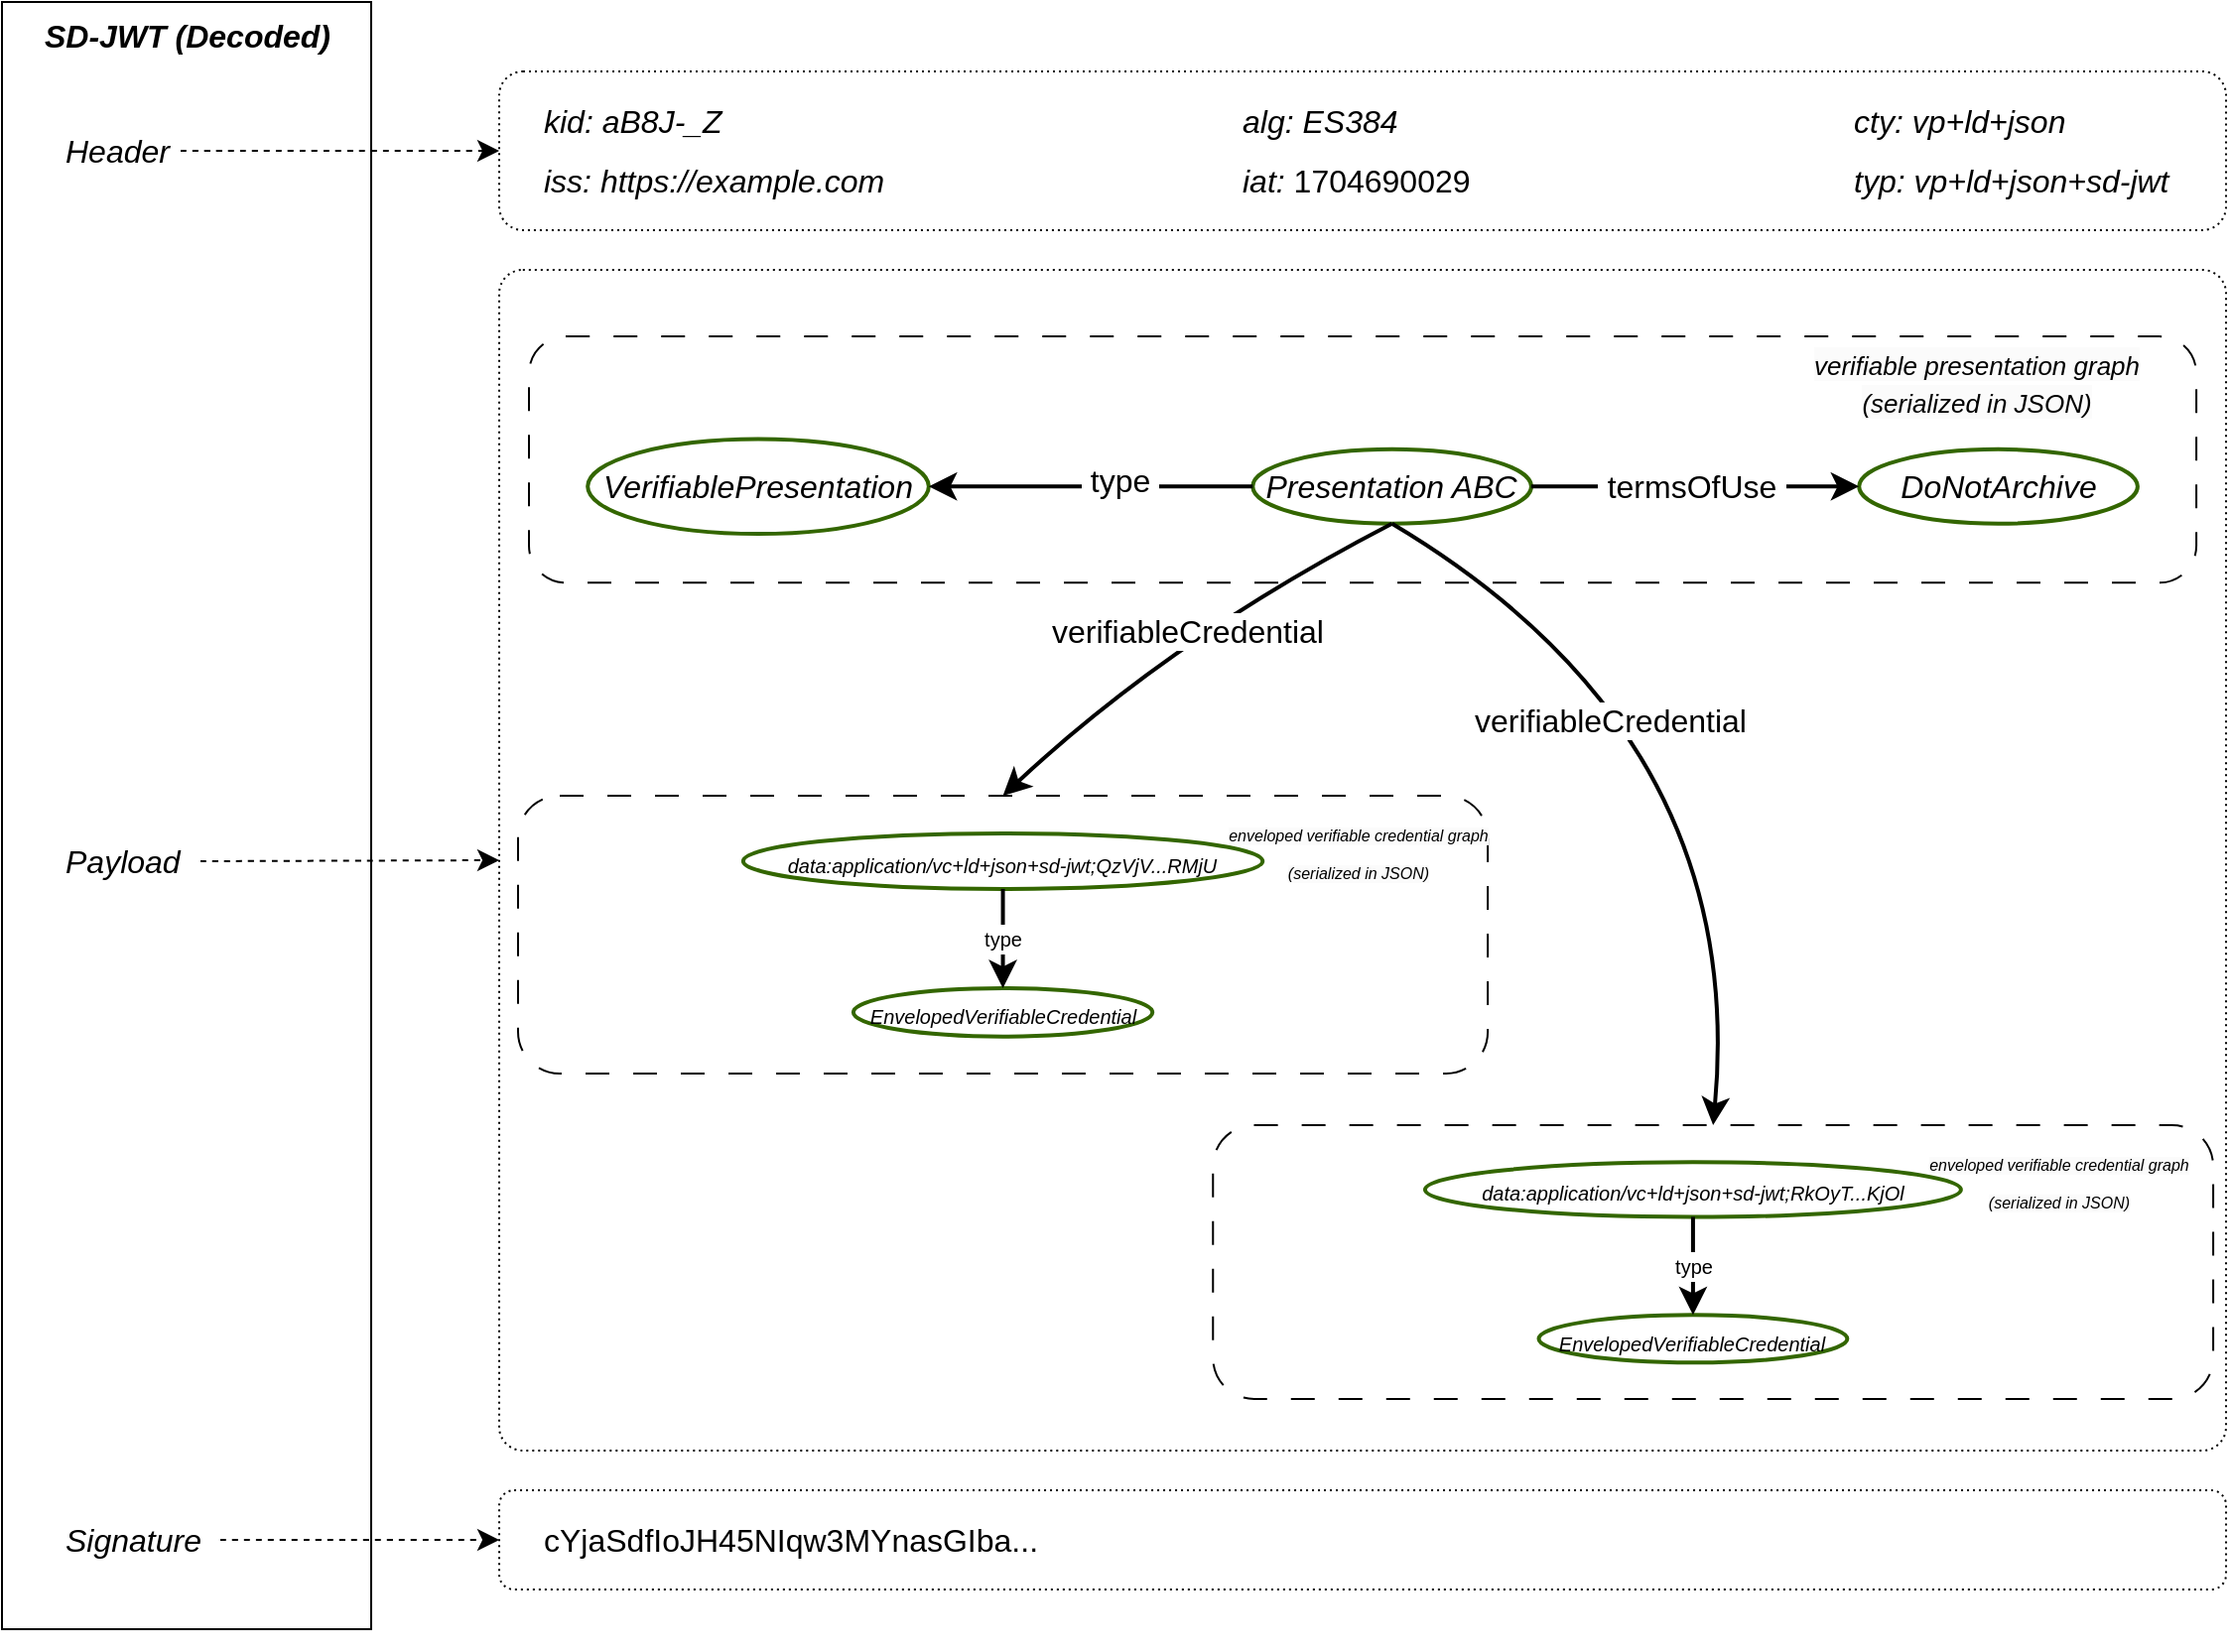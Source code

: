<mxfile version="22.1.16" type="device">
  <diagram name="Page-1" id="ZRe_wIOORr0k_d4isBBX">
    <mxGraphModel dx="2960" dy="2139" grid="1" gridSize="10" guides="1" tooltips="1" connect="1" arrows="1" fold="1" page="1" pageScale="1" pageWidth="1169" pageHeight="827" math="0" shadow="0">
      <root>
        <mxCell id="0" />
        <mxCell id="1" parent="0" />
        <mxCell id="l4elXfhYGXROxwvpLcCw-24" value="" style="rounded=0;whiteSpace=wrap;html=1;fontSize=16;fillColor=none;" parent="1" vertex="1">
          <mxGeometry x="-1140" y="-825" width="186" height="820" as="geometry" />
        </mxCell>
        <mxCell id="l4elXfhYGXROxwvpLcCw-27" value="&lt;i&gt;&lt;b&gt;SD-JWT (Decoded)&lt;/b&gt;&lt;/i&gt;" style="text;strokeColor=none;fillColor=none;html=1;align=center;verticalAlign=middle;whiteSpace=wrap;rounded=0;fontSize=16;" parent="1" vertex="1">
          <mxGeometry x="-1136.5" y="-825" width="179" height="34" as="geometry" />
        </mxCell>
        <mxCell id="l4elXfhYGXROxwvpLcCw-32" style="edgeStyle=none;curved=1;rounded=0;orthogonalLoop=1;jettySize=auto;html=1;exitX=1;exitY=0.5;exitDx=0;exitDy=0;fontSize=12;startSize=8;endSize=8;entryX=0;entryY=0.5;entryDx=0;entryDy=0;dashed=1;" parent="1" source="l4elXfhYGXROxwvpLcCw-28" target="ER31MuB_UY-cCxpY8kVJ-3" edge="1">
          <mxGeometry relative="1" as="geometry">
            <mxPoint x="-887" y="-810" as="targetPoint" />
          </mxGeometry>
        </mxCell>
        <mxCell id="l4elXfhYGXROxwvpLcCw-28" value="Header" style="text;strokeColor=none;fillColor=none;html=1;align=left;verticalAlign=middle;whiteSpace=wrap;rounded=0;fontSize=16;fontStyle=2" parent="1" vertex="1">
          <mxGeometry x="-1110" y="-765" width="60" height="30" as="geometry" />
        </mxCell>
        <mxCell id="l4elXfhYGXROxwvpLcCw-29" value="Payload&amp;nbsp;&amp;nbsp;" style="text;strokeColor=none;fillColor=none;html=1;align=left;verticalAlign=middle;whiteSpace=wrap;rounded=0;fontSize=16;fontStyle=2" parent="1" vertex="1">
          <mxGeometry x="-1110" y="-407" width="70" height="30" as="geometry" />
        </mxCell>
        <mxCell id="l4elXfhYGXROxwvpLcCw-30" value="Signature" style="text;strokeColor=none;fillColor=none;html=1;align=left;verticalAlign=middle;whiteSpace=wrap;rounded=0;fontSize=16;fontStyle=2" parent="1" vertex="1">
          <mxGeometry x="-1110" y="-65" width="80" height="30" as="geometry" />
        </mxCell>
        <mxCell id="l4elXfhYGXROxwvpLcCw-33" style="edgeStyle=none;curved=1;rounded=0;orthogonalLoop=1;jettySize=auto;html=1;fontSize=12;startSize=8;endSize=8;dashed=1;exitX=1;exitY=0.5;exitDx=0;exitDy=0;entryX=0;entryY=0.5;entryDx=0;entryDy=0;" parent="1" source="l4elXfhYGXROxwvpLcCw-29" target="LiLZqgPSFhY8t4uFKLDl-37" edge="1">
          <mxGeometry relative="1" as="geometry">
            <mxPoint x="-1037" y="-515" as="sourcePoint" />
            <mxPoint x="-930" y="-325" as="targetPoint" />
          </mxGeometry>
        </mxCell>
        <mxCell id="l4elXfhYGXROxwvpLcCw-34" style="edgeStyle=none;curved=1;rounded=0;orthogonalLoop=1;jettySize=auto;html=1;fontSize=12;startSize=8;endSize=8;entryX=0;entryY=0.5;entryDx=0;entryDy=0;dashed=1;exitX=1;exitY=0.5;exitDx=0;exitDy=0;" parent="1" source="l4elXfhYGXROxwvpLcCw-30" target="l4elXfhYGXROxwvpLcCw-14" edge="1">
          <mxGeometry relative="1" as="geometry">
            <mxPoint x="-1030" y="30" as="sourcePoint" />
            <mxPoint x="-887" y="-167" as="targetPoint" />
          </mxGeometry>
        </mxCell>
        <mxCell id="ER31MuB_UY-cCxpY8kVJ-5" value="" style="group" parent="1" vertex="1" connectable="0">
          <mxGeometry x="-889.48" y="-75" width="870" height="50" as="geometry" />
        </mxCell>
        <mxCell id="l4elXfhYGXROxwvpLcCw-14" value="" style="rounded=1;whiteSpace=wrap;html=1;fontSize=16;fillColor=none;dashed=1;dashPattern=1 2;" parent="ER31MuB_UY-cCxpY8kVJ-5" vertex="1">
          <mxGeometry width="870" height="50" as="geometry" />
        </mxCell>
        <mxCell id="JoZCwbDOvjXTbyjPgoR8-8" value="cYjaSdfIoJH45NIqw3MYnasGIba..." style="text;strokeColor=none;fillColor=none;html=1;align=left;verticalAlign=middle;whiteSpace=wrap;rounded=0;fontSize=16;" parent="ER31MuB_UY-cCxpY8kVJ-5" vertex="1">
          <mxGeometry x="20" y="10" width="410" height="30" as="geometry" />
        </mxCell>
        <mxCell id="XJYCpRgOPPuGHDB51-7d-9" value="" style="group" parent="1" vertex="1" connectable="0">
          <mxGeometry x="-889.49" y="-790" width="870" height="80" as="geometry" />
        </mxCell>
        <mxCell id="ER31MuB_UY-cCxpY8kVJ-3" value="" style="rounded=1;whiteSpace=wrap;html=1;fontSize=16;fillColor=none;dashed=1;dashPattern=1 2;" parent="XJYCpRgOPPuGHDB51-7d-9" vertex="1">
          <mxGeometry width="870" height="80" as="geometry" />
        </mxCell>
        <mxCell id="XJYCpRgOPPuGHDB51-7d-8" value="" style="group" parent="XJYCpRgOPPuGHDB51-7d-9" vertex="1" connectable="0">
          <mxGeometry x="20" y="10" width="830" height="60" as="geometry" />
        </mxCell>
        <mxCell id="XJYCpRgOPPuGHDB51-7d-5" value="" style="group" parent="XJYCpRgOPPuGHDB51-7d-8" vertex="1" connectable="0">
          <mxGeometry width="179" height="60" as="geometry" />
        </mxCell>
        <mxCell id="l4elXfhYGXROxwvpLcCw-8" value="&lt;i&gt;kid: aB8J-_Z&lt;/i&gt;" style="text;strokeColor=none;fillColor=none;html=1;align=left;verticalAlign=middle;whiteSpace=wrap;rounded=0;fontSize=16;flipH=0;" parent="XJYCpRgOPPuGHDB51-7d-5" vertex="1">
          <mxGeometry width="111" height="30" as="geometry" />
        </mxCell>
        <mxCell id="XJYCpRgOPPuGHDB51-7d-1" value="&lt;i&gt;iss: https://example.com&lt;/i&gt;" style="text;strokeColor=none;fillColor=none;html=1;align=left;verticalAlign=middle;whiteSpace=wrap;rounded=0;fontSize=16;flipH=0;" parent="XJYCpRgOPPuGHDB51-7d-5" vertex="1">
          <mxGeometry y="30" width="179" height="30" as="geometry" />
        </mxCell>
        <mxCell id="XJYCpRgOPPuGHDB51-7d-6" value="" style="group" parent="XJYCpRgOPPuGHDB51-7d-8" vertex="1" connectable="0">
          <mxGeometry x="352" width="130" height="60" as="geometry" />
        </mxCell>
        <mxCell id="l4elXfhYGXROxwvpLcCw-9" value="&lt;i&gt;alg: ES384&lt;/i&gt;" style="text;strokeColor=none;fillColor=none;html=1;align=left;verticalAlign=middle;whiteSpace=wrap;rounded=0;fontSize=16;flipH=0;" parent="XJYCpRgOPPuGHDB51-7d-6" vertex="1">
          <mxGeometry width="114" height="30" as="geometry" />
        </mxCell>
        <mxCell id="XJYCpRgOPPuGHDB51-7d-3" value="&lt;i&gt;iat:&lt;/i&gt;&amp;nbsp;1704690029" style="text;strokeColor=none;fillColor=none;html=1;align=left;verticalAlign=middle;whiteSpace=wrap;rounded=0;fontSize=16;flipH=0;" parent="XJYCpRgOPPuGHDB51-7d-6" vertex="1">
          <mxGeometry y="30" width="130" height="30" as="geometry" />
        </mxCell>
        <mxCell id="XJYCpRgOPPuGHDB51-7d-7" value="" style="group" parent="XJYCpRgOPPuGHDB51-7d-8" vertex="1" connectable="0">
          <mxGeometry x="660" width="170" height="60" as="geometry" />
        </mxCell>
        <mxCell id="l4elXfhYGXROxwvpLcCw-11" value="&lt;i&gt;cty: vp+ld+json&lt;/i&gt;" style="text;strokeColor=none;fillColor=none;html=1;align=left;verticalAlign=middle;whiteSpace=wrap;rounded=0;fontSize=16;flipH=0;" parent="XJYCpRgOPPuGHDB51-7d-7" vertex="1">
          <mxGeometry width="131" height="30" as="geometry" />
        </mxCell>
        <mxCell id="XJYCpRgOPPuGHDB51-7d-4" value="&lt;i&gt;typ: vp+ld+json+sd-jwt&lt;/i&gt;" style="text;strokeColor=none;fillColor=none;html=1;align=left;verticalAlign=middle;whiteSpace=wrap;rounded=0;fontSize=16;flipH=0;" parent="XJYCpRgOPPuGHDB51-7d-7" vertex="1">
          <mxGeometry y="30" width="170" height="30" as="geometry" />
        </mxCell>
        <mxCell id="EJfvD8XrKpH-nKLwAgsP-7" style="edgeStyle=none;curved=1;rounded=0;orthogonalLoop=1;jettySize=auto;html=1;exitX=0.5;exitY=1;exitDx=0;exitDy=0;fontSize=12;startSize=8;endSize=8;" parent="1" source="l4elXfhYGXROxwvpLcCw-24" target="l4elXfhYGXROxwvpLcCw-24" edge="1">
          <mxGeometry relative="1" as="geometry" />
        </mxCell>
        <mxCell id="3EOm0MsoDlQ7rLmODsaU-19" value="" style="group" parent="1" vertex="1" connectable="0">
          <mxGeometry x="-889.49" y="-690" width="870" height="595" as="geometry" />
        </mxCell>
        <mxCell id="LiLZqgPSFhY8t4uFKLDl-37" value="" style="rounded=1;whiteSpace=wrap;html=1;fontSize=16;fillColor=none;dashed=1;dashPattern=1 2;arcSize=2;" parent="3EOm0MsoDlQ7rLmODsaU-19" vertex="1">
          <mxGeometry width="870" height="595" as="geometry" />
        </mxCell>
        <mxCell id="LiLZqgPSFhY8t4uFKLDl-7" value="" style="rounded=1;whiteSpace=wrap;html=1;fontSize=16;fillColor=none;dashed=1;dashPattern=12 12;" parent="3EOm0MsoDlQ7rLmODsaU-19" vertex="1">
          <mxGeometry x="14.99" y="33.56" width="840.045" height="124.098" as="geometry" />
        </mxCell>
        <mxCell id="I-3xDNqU13IutiKupr62-10" style="edgeStyle=none;curved=1;rounded=0;orthogonalLoop=1;jettySize=auto;html=1;exitX=0;exitY=0.5;exitDx=0;exitDy=0;fontSize=12;startSize=8;endSize=8;" parent="3EOm0MsoDlQ7rLmODsaU-19" edge="1">
          <mxGeometry relative="1" as="geometry">
            <mxPoint x="28.49" y="154" as="sourcePoint" />
            <mxPoint x="28.49" y="154" as="targetPoint" />
          </mxGeometry>
        </mxCell>
        <mxCell id="I-3xDNqU13IutiKupr62-11" style="edgeStyle=none;curved=1;rounded=0;orthogonalLoop=1;jettySize=auto;html=1;exitX=1;exitY=0.5;exitDx=0;exitDy=0;fontSize=12;startSize=8;endSize=8;" parent="3EOm0MsoDlQ7rLmODsaU-19" edge="1">
          <mxGeometry relative="1" as="geometry">
            <mxPoint x="218.49" y="154" as="sourcePoint" />
            <mxPoint x="218.49" y="154" as="targetPoint" />
          </mxGeometry>
        </mxCell>
        <mxCell id="I-3xDNqU13IutiKupr62-59" value="&lt;i style=&quot;border-color: var(--border-color); color: rgb(0, 0, 0); font-family: Helvetica; font-size: 16px; font-variant-ligatures: normal; font-variant-caps: normal; font-weight: 400; letter-spacing: normal; orphans: 2; text-indent: 0px; text-transform: none; widows: 2; word-spacing: 0px; -webkit-text-stroke-width: 0px; background-color: rgb(251, 251, 251); text-decoration-thickness: initial; text-decoration-style: initial; text-decoration-color: initial;&quot;&gt;&lt;font style=&quot;border-color: var(--border-color); font-size: 13px;&quot;&gt;verifiable presentation graph&lt;br&gt;(serialized in JSON)&lt;br&gt;&lt;/font&gt;&lt;/i&gt;" style="text;whiteSpace=wrap;html=1;fontSize=16;align=center;rotation=0;" parent="3EOm0MsoDlQ7rLmODsaU-19" vertex="1">
          <mxGeometry x="641.49" y="31" width="205.5" height="30" as="geometry" />
        </mxCell>
        <UserObject label="&lt;i&gt;&lt;font color=&quot;#000000&quot;&gt;Presentation ABC&lt;/font&gt;&lt;/i&gt;" id="LiLZqgPSFhY8t4uFKLDl-9">
          <mxCell style="ellipse;whiteSpace=wrap;html=1;fontSize=16;fillColor=none;strokeWidth=2;strokeColor=#336600;" parent="3EOm0MsoDlQ7rLmODsaU-19" vertex="1">
            <mxGeometry x="379.646" y="90.435" width="140.326" height="37.439" as="geometry" />
          </mxCell>
        </UserObject>
        <UserObject label="&lt;i&gt;&lt;font color=&quot;#000000&quot;&gt;VerifiablePresentation&lt;/font&gt;&lt;/i&gt;" id="LiLZqgPSFhY8t4uFKLDl-10">
          <mxCell style="ellipse;whiteSpace=wrap;html=1;fontSize=16;fillColor=none;strokeWidth=2;strokeColor=#336600;" parent="3EOm0MsoDlQ7rLmODsaU-19" vertex="1">
            <mxGeometry x="44.583" y="85.29" width="171.827" height="47.73" as="geometry" />
          </mxCell>
        </UserObject>
        <UserObject label="&lt;i&gt;&lt;font color=&quot;#000000&quot;&gt;DoNotArchive&lt;/font&gt;&lt;/i&gt;" id="LiLZqgPSFhY8t4uFKLDl-11">
          <mxCell style="ellipse;whiteSpace=wrap;html=1;fontSize=16;fillColor=none;strokeWidth=2;strokeColor=#336600;" parent="3EOm0MsoDlQ7rLmODsaU-19" vertex="1">
            <mxGeometry x="685.117" y="90.435" width="140.326" height="37.439" as="geometry" />
          </mxCell>
        </UserObject>
        <mxCell id="LiLZqgPSFhY8t4uFKLDl-12" style="edgeStyle=none;curved=1;rounded=0;orthogonalLoop=1;jettySize=auto;html=1;exitX=1;exitY=0.5;exitDx=0;exitDy=0;entryX=0;entryY=0.5;entryDx=0;entryDy=0;fontSize=12;startSize=8;endSize=8;strokeWidth=2;" parent="3EOm0MsoDlQ7rLmODsaU-19" source="LiLZqgPSFhY8t4uFKLDl-9" target="LiLZqgPSFhY8t4uFKLDl-11" edge="1">
          <mxGeometry relative="1" as="geometry" />
        </mxCell>
        <mxCell id="LiLZqgPSFhY8t4uFKLDl-13" value="&amp;nbsp;termsOfUse&amp;nbsp;" style="edgeLabel;html=1;align=center;verticalAlign=middle;resizable=0;points=[];fontSize=16;" parent="LiLZqgPSFhY8t4uFKLDl-12" vertex="1" connectable="0">
          <mxGeometry x="-0.029" relative="1" as="geometry">
            <mxPoint as="offset" />
          </mxGeometry>
        </mxCell>
        <mxCell id="LiLZqgPSFhY8t4uFKLDl-14" style="edgeStyle=none;curved=1;rounded=0;orthogonalLoop=1;jettySize=auto;html=1;exitX=0;exitY=0.5;exitDx=0;exitDy=0;entryX=1;entryY=0.5;entryDx=0;entryDy=0;fontSize=12;startSize=8;endSize=8;strokeWidth=2;" parent="3EOm0MsoDlQ7rLmODsaU-19" source="LiLZqgPSFhY8t4uFKLDl-9" target="LiLZqgPSFhY8t4uFKLDl-10" edge="1">
          <mxGeometry relative="1" as="geometry">
            <mxPoint x="298.505" y="195.441" as="sourcePoint" />
            <mxPoint x="589.657" y="195.441" as="targetPoint" />
          </mxGeometry>
        </mxCell>
        <mxCell id="LiLZqgPSFhY8t4uFKLDl-15" value="&amp;nbsp;type&amp;nbsp;" style="edgeLabel;html=1;align=center;verticalAlign=middle;resizable=0;points=[];fontSize=16;" parent="LiLZqgPSFhY8t4uFKLDl-14" vertex="1" connectable="0">
          <mxGeometry x="-0.181" y="-3" relative="1" as="geometry">
            <mxPoint as="offset" />
          </mxGeometry>
        </mxCell>
        <mxCell id="LiLZqgPSFhY8t4uFKLDl-16" style="edgeStyle=none;curved=1;rounded=0;orthogonalLoop=1;jettySize=auto;html=1;entryX=0.5;entryY=0;entryDx=0;entryDy=0;fontSize=12;startSize=8;endSize=8;strokeWidth=2;exitX=0.5;exitY=1;exitDx=0;exitDy=0;" parent="3EOm0MsoDlQ7rLmODsaU-19" source="LiLZqgPSFhY8t4uFKLDl-9" target="3EOm0MsoDlQ7rLmODsaU-2" edge="1">
          <mxGeometry relative="1" as="geometry">
            <mxPoint x="474.151" y="142.566" as="sourcePoint" />
            <mxPoint x="449.286" y="249.31" as="targetPoint" />
            <Array as="points">
              <mxPoint x="339.49" y="185" />
            </Array>
          </mxGeometry>
        </mxCell>
        <mxCell id="LiLZqgPSFhY8t4uFKLDl-17" value="verifiableCredential" style="edgeLabel;html=1;align=center;verticalAlign=middle;resizable=0;points=[];fontSize=16;" parent="LiLZqgPSFhY8t4uFKLDl-16" vertex="1" connectable="0">
          <mxGeometry x="-0.029" relative="1" as="geometry">
            <mxPoint as="offset" />
          </mxGeometry>
        </mxCell>
        <mxCell id="LiLZqgPSFhY8t4uFKLDl-23" style="edgeStyle=none;curved=1;rounded=0;orthogonalLoop=1;jettySize=auto;html=1;exitX=0;exitY=0.5;exitDx=0;exitDy=0;fontSize=12;startSize=8;endSize=8;" parent="3EOm0MsoDlQ7rLmODsaU-19" edge="1">
          <mxGeometry relative="1" as="geometry">
            <mxPoint x="54.128" y="446.127" as="sourcePoint" />
            <mxPoint x="54.128" y="446.127" as="targetPoint" />
          </mxGeometry>
        </mxCell>
        <mxCell id="LiLZqgPSFhY8t4uFKLDl-24" style="edgeStyle=none;curved=1;rounded=0;orthogonalLoop=1;jettySize=auto;html=1;exitX=1;exitY=0.5;exitDx=0;exitDy=0;fontSize=12;startSize=8;endSize=8;" parent="3EOm0MsoDlQ7rLmODsaU-19" edge="1">
          <mxGeometry relative="1" as="geometry">
            <mxPoint x="235.502" y="446.127" as="sourcePoint" />
            <mxPoint x="235.502" y="446.127" as="targetPoint" />
          </mxGeometry>
        </mxCell>
        <mxCell id="3EOm0MsoDlQ7rLmODsaU-8" value="" style="group" parent="3EOm0MsoDlQ7rLmODsaU-19" vertex="1" connectable="0">
          <mxGeometry x="9.49" y="265" width="490" height="140" as="geometry" />
        </mxCell>
        <mxCell id="3EOm0MsoDlQ7rLmODsaU-2" value="" style="rounded=1;whiteSpace=wrap;html=1;fontSize=16;fillColor=none;dashed=1;dashPattern=12 12;" parent="3EOm0MsoDlQ7rLmODsaU-8" vertex="1">
          <mxGeometry width="488.561" height="140" as="geometry" />
        </mxCell>
        <mxCell id="3EOm0MsoDlQ7rLmODsaU-3" value="" style="group" parent="3EOm0MsoDlQ7rLmODsaU-8" vertex="1" connectable="0">
          <mxGeometry x="113.424" y="18.952" width="261.713" height="102.097" as="geometry" />
        </mxCell>
        <UserObject label="&lt;i&gt;&lt;font style=&quot;font-size: 10px;&quot;&gt;EnvelopedVerifiableCredential&lt;/font&gt;&lt;/i&gt;" id="3EOm0MsoDlQ7rLmODsaU-4">
          <mxCell style="ellipse;whiteSpace=wrap;html=1;fontSize=16;fillColor=none;strokeWidth=2;strokeColor=#336600;" parent="3EOm0MsoDlQ7rLmODsaU-3" vertex="1">
            <mxGeometry x="55.512" y="78.043" width="150.689" height="24.348" as="geometry" />
          </mxCell>
        </UserObject>
        <UserObject label="&lt;i&gt;&lt;font style=&quot;font-size: 10px;&quot;&gt;data:application/vc+ld+json+sd-jwt;QzVjV...RMjU&lt;/font&gt;&lt;/i&gt;" id="3EOm0MsoDlQ7rLmODsaU-5">
          <mxCell style="ellipse;whiteSpace=wrap;html=1;fontSize=16;fillColor=none;strokeWidth=2;strokeColor=#336600;" parent="3EOm0MsoDlQ7rLmODsaU-3" vertex="1">
            <mxGeometry width="261.709" height="28.002" as="geometry" />
          </mxCell>
        </UserObject>
        <mxCell id="3EOm0MsoDlQ7rLmODsaU-6" value="&lt;font style=&quot;font-size: 10px;&quot;&gt;type&lt;/font&gt;" style="edgeStyle=none;curved=1;rounded=0;orthogonalLoop=1;jettySize=auto;html=1;exitX=0.5;exitY=1;exitDx=0;exitDy=0;entryX=0.5;entryY=0;entryDx=0;entryDy=0;fontSize=12;startSize=8;endSize=8;strokeWidth=2;" parent="3EOm0MsoDlQ7rLmODsaU-3" source="3EOm0MsoDlQ7rLmODsaU-5" target="3EOm0MsoDlQ7rLmODsaU-4" edge="1">
          <mxGeometry relative="1" as="geometry" />
        </mxCell>
        <mxCell id="3EOm0MsoDlQ7rLmODsaU-7" value="&lt;i style=&quot;border-color: var(--border-color); color: rgb(0, 0, 0); font-family: Helvetica; font-size: 8px; font-variant-ligatures: normal; font-variant-caps: normal; font-weight: 400; letter-spacing: normal; orphans: 2; text-indent: 0px; text-transform: none; widows: 2; word-spacing: 0px; -webkit-text-stroke-width: 0px; background-color: rgb(251, 251, 251); text-decoration-thickness: initial; text-decoration-style: initial; text-decoration-color: initial;&quot;&gt;&lt;font style=&quot;border-color: var(--border-color); font-size: 8px;&quot;&gt;enveloped verifiable credential graph&lt;br&gt;(serialized in JSON)&lt;br&gt;&lt;/font&gt;&lt;/i&gt;" style="text;whiteSpace=wrap;html=1;fontSize=16;align=center;rotation=0;" parent="3EOm0MsoDlQ7rLmODsaU-8" vertex="1">
          <mxGeometry x="356.746" y="0.691" width="133.254" height="18.257" as="geometry" />
        </mxCell>
        <mxCell id="3EOm0MsoDlQ7rLmODsaU-9" value="" style="group" parent="3EOm0MsoDlQ7rLmODsaU-19" vertex="1" connectable="0">
          <mxGeometry x="349.49" y="431.01" width="505.41" height="137.98" as="geometry" />
        </mxCell>
        <mxCell id="3EOm0MsoDlQ7rLmODsaU-10" value="" style="rounded=1;whiteSpace=wrap;html=1;fontSize=16;fillColor=none;dashed=1;dashPattern=12 12;" parent="3EOm0MsoDlQ7rLmODsaU-9" vertex="1">
          <mxGeometry x="10.119" width="503.925" height="137.98" as="geometry" />
        </mxCell>
        <mxCell id="3EOm0MsoDlQ7rLmODsaU-11" value="" style="group" parent="3EOm0MsoDlQ7rLmODsaU-9" vertex="1" connectable="0">
          <mxGeometry x="116.991" y="18.678" width="269.944" height="100.623" as="geometry" />
        </mxCell>
        <UserObject label="&lt;i&gt;&lt;font style=&quot;font-size: 10px;&quot;&gt;EnvelopedVerifiableCredential&lt;/font&gt;&lt;/i&gt;" id="3EOm0MsoDlQ7rLmODsaU-12">
          <mxCell style="ellipse;whiteSpace=wrap;html=1;fontSize=16;fillColor=none;strokeWidth=2;strokeColor=#336600;" parent="3EOm0MsoDlQ7rLmODsaU-11" vertex="1">
            <mxGeometry x="57.258" y="76.99" width="155.428" height="23.997" as="geometry" />
          </mxCell>
        </UserObject>
        <UserObject label="&lt;i&gt;&lt;font style=&quot;font-size: 10px;&quot;&gt;data:application/vc+ld+json+sd-jwt;RkOyT...KjOl&lt;/font&gt;&lt;/i&gt;" id="3EOm0MsoDlQ7rLmODsaU-13">
          <mxCell style="ellipse;whiteSpace=wrap;html=1;fontSize=16;fillColor=none;strokeWidth=2;strokeColor=#336600;" parent="3EOm0MsoDlQ7rLmODsaU-11" vertex="1">
            <mxGeometry width="269.94" height="27.598" as="geometry" />
          </mxCell>
        </UserObject>
        <mxCell id="3EOm0MsoDlQ7rLmODsaU-14" value="&lt;font style=&quot;font-size: 10px;&quot;&gt;type&lt;/font&gt;" style="edgeStyle=none;curved=1;rounded=0;orthogonalLoop=1;jettySize=auto;html=1;exitX=0.5;exitY=1;exitDx=0;exitDy=0;entryX=0.5;entryY=0;entryDx=0;entryDy=0;fontSize=12;startSize=8;endSize=8;strokeWidth=2;" parent="3EOm0MsoDlQ7rLmODsaU-11" source="3EOm0MsoDlQ7rLmODsaU-13" target="3EOm0MsoDlQ7rLmODsaU-12" edge="1">
          <mxGeometry relative="1" as="geometry" />
        </mxCell>
        <mxCell id="3EOm0MsoDlQ7rLmODsaU-15" value="&lt;i style=&quot;border-color: var(--border-color); color: rgb(0, 0, 0); font-family: Helvetica; font-size: 8px; font-variant-ligatures: normal; font-variant-caps: normal; font-weight: 400; letter-spacing: normal; orphans: 2; text-indent: 0px; text-transform: none; widows: 2; word-spacing: 0px; -webkit-text-stroke-width: 0px; background-color: rgb(251, 251, 251); text-decoration-thickness: initial; text-decoration-style: initial; text-decoration-color: initial;&quot;&gt;&lt;font style=&quot;border-color: var(--border-color); font-size: 8px;&quot;&gt;enveloped verifiable credential graph&lt;br&gt;(serialized in JSON)&lt;br&gt;&lt;/font&gt;&lt;/i&gt;" style="text;whiteSpace=wrap;html=1;fontSize=16;align=center;rotation=0;" parent="3EOm0MsoDlQ7rLmODsaU-9" vertex="1">
          <mxGeometry x="367.966" y="0.681" width="137.444" height="17.994" as="geometry" />
        </mxCell>
        <mxCell id="3EOm0MsoDlQ7rLmODsaU-17" style="edgeStyle=none;curved=1;rounded=0;orthogonalLoop=1;jettySize=auto;html=1;fontSize=12;startSize=8;endSize=8;strokeWidth=2;exitX=0.5;exitY=1;exitDx=0;exitDy=0;entryX=0.5;entryY=0;entryDx=0;entryDy=0;" parent="3EOm0MsoDlQ7rLmODsaU-19" source="LiLZqgPSFhY8t4uFKLDl-9" target="3EOm0MsoDlQ7rLmODsaU-10" edge="1">
          <mxGeometry relative="1" as="geometry">
            <mxPoint x="459.49" y="138" as="sourcePoint" />
            <mxPoint x="293.49" y="275" as="targetPoint" />
            <Array as="points">
              <mxPoint x="629.49" y="235" />
            </Array>
          </mxGeometry>
        </mxCell>
        <mxCell id="3EOm0MsoDlQ7rLmODsaU-18" value="verifiableCredential" style="edgeLabel;html=1;align=center;verticalAlign=middle;resizable=0;points=[];fontSize=16;" parent="3EOm0MsoDlQ7rLmODsaU-17" vertex="1" connectable="0">
          <mxGeometry x="-0.029" relative="1" as="geometry">
            <mxPoint x="-60" y="-2" as="offset" />
          </mxGeometry>
        </mxCell>
      </root>
    </mxGraphModel>
  </diagram>
</mxfile>
